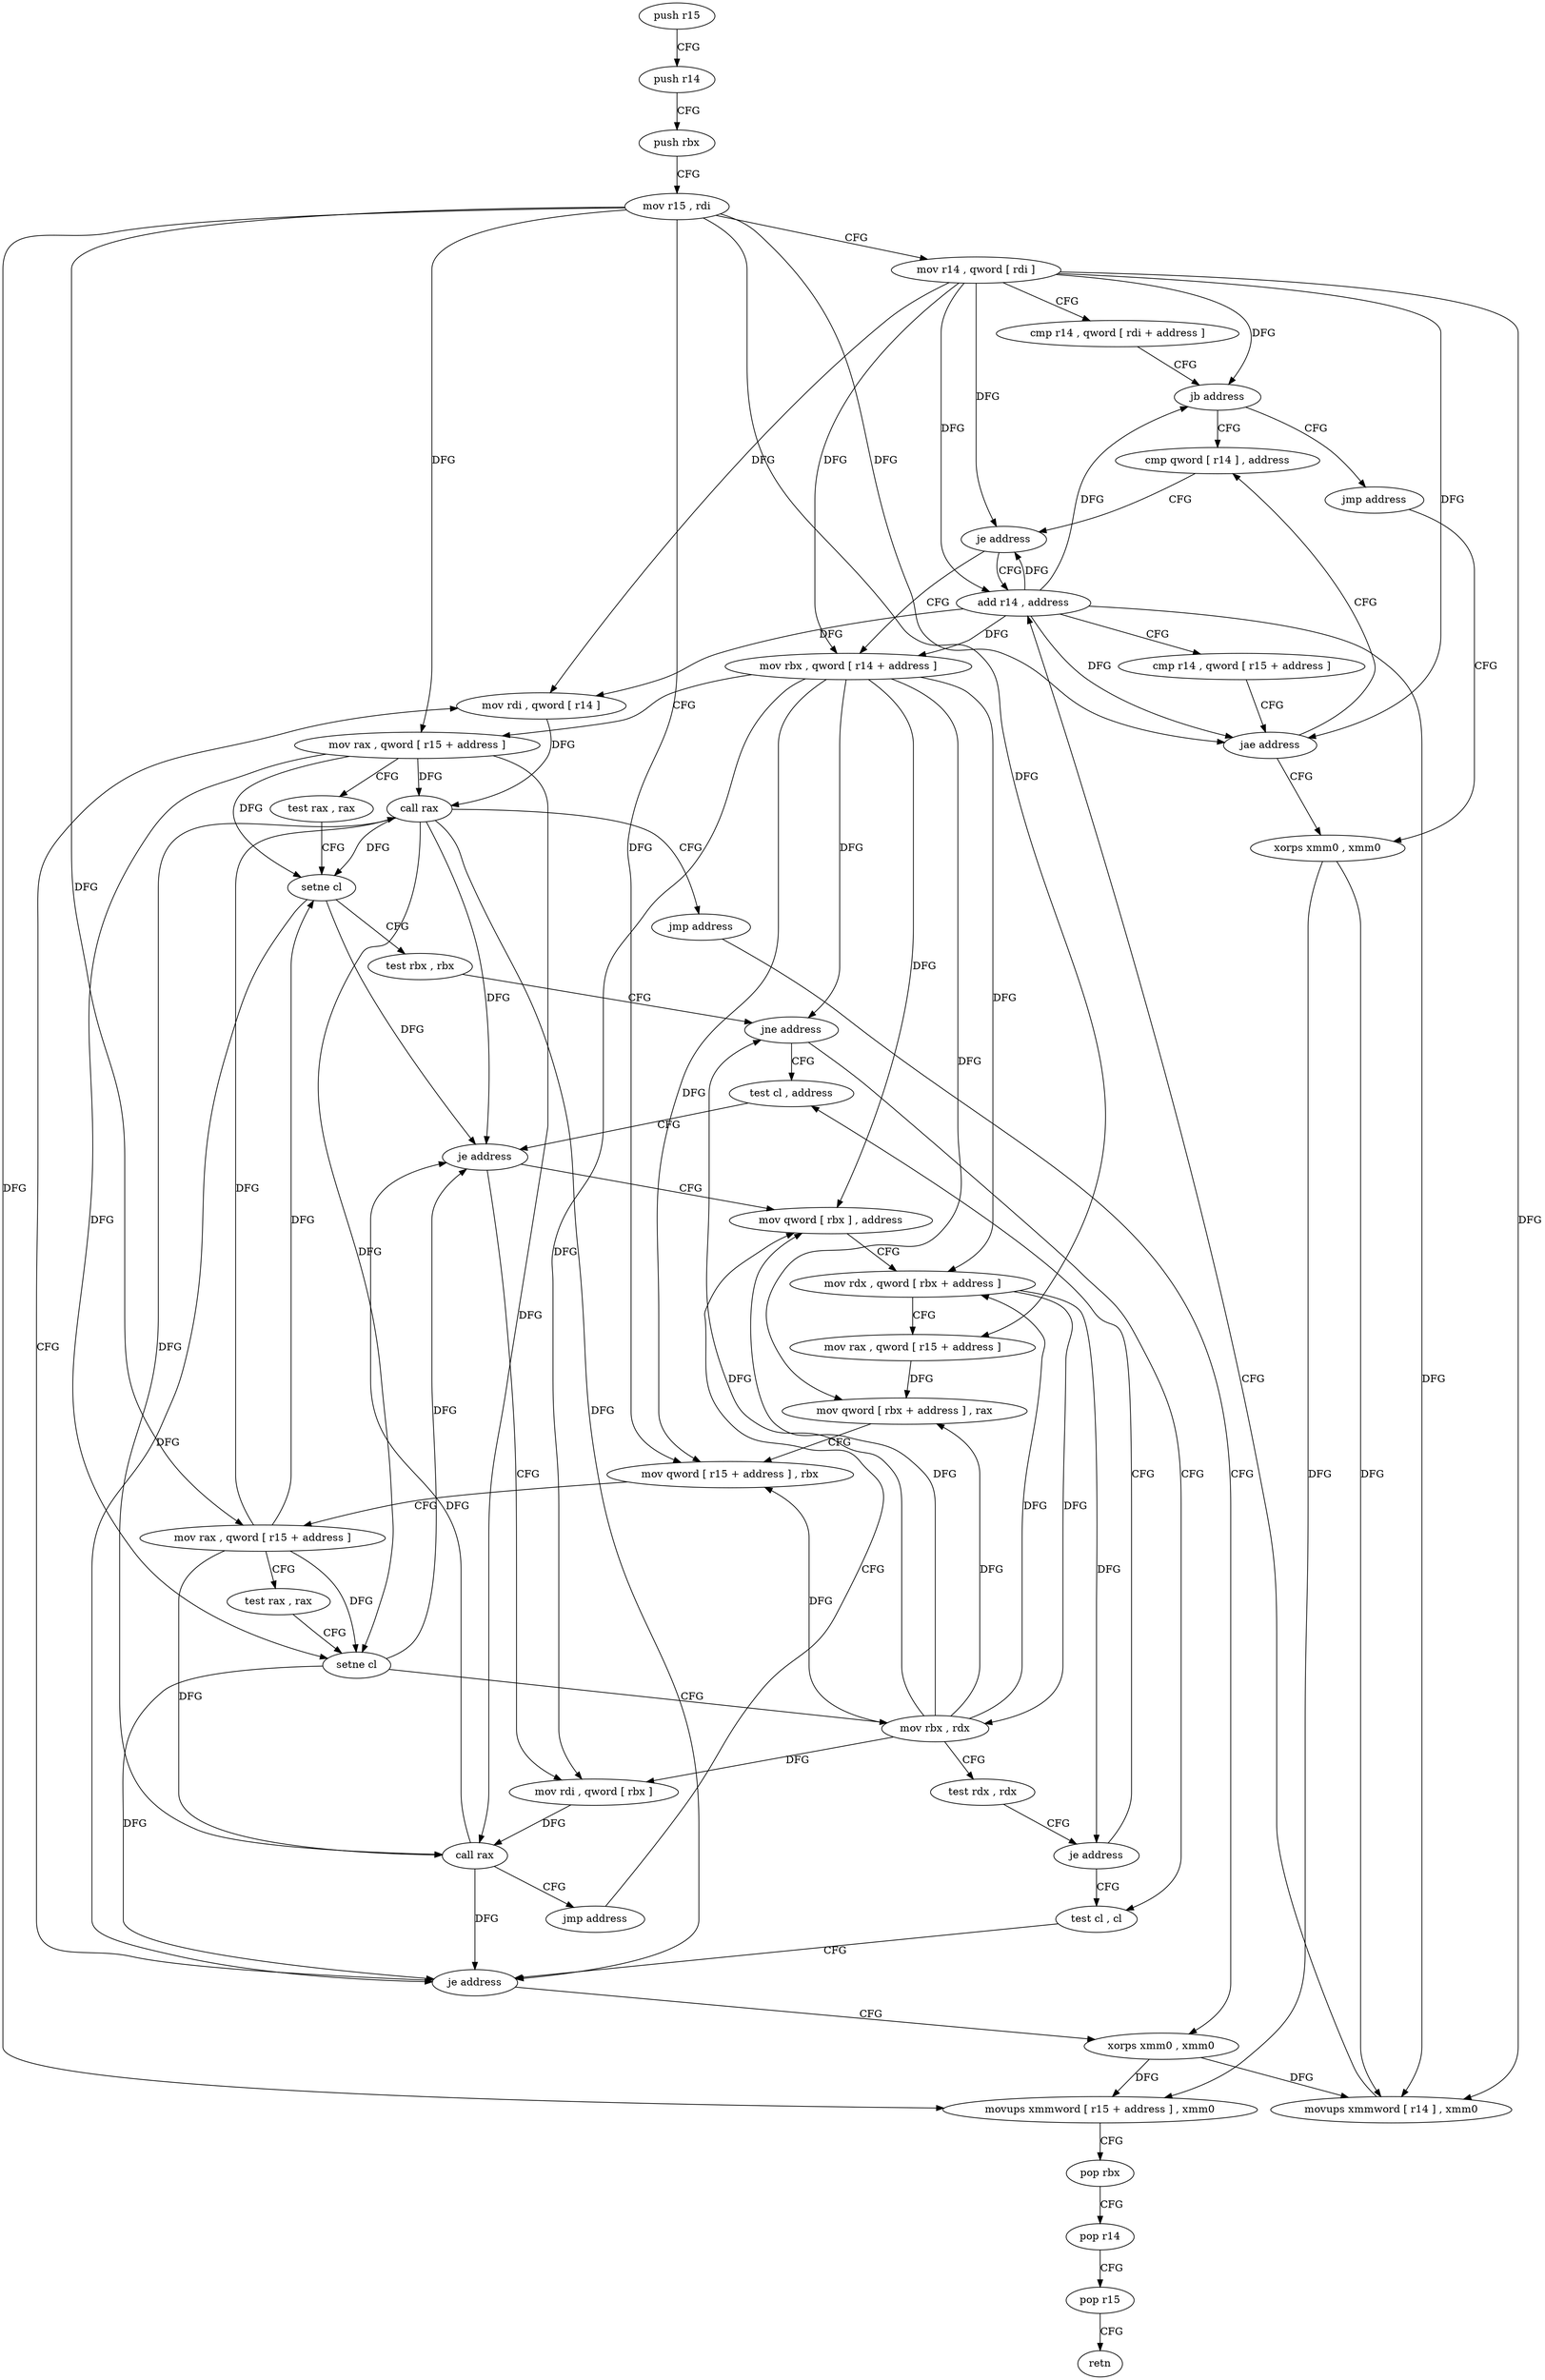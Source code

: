 digraph "func" {
"4221024" [label = "push r15" ]
"4221026" [label = "push r14" ]
"4221028" [label = "push rbx" ]
"4221029" [label = "mov r15 , rdi" ]
"4221032" [label = "mov r14 , qword [ rdi ]" ]
"4221035" [label = "cmp r14 , qword [ rdi + address ]" ]
"4221039" [label = "jb address" ]
"4221073" [label = "cmp qword [ r14 ] , address" ]
"4221041" [label = "jmp address" ]
"4221077" [label = "je address" ]
"4221063" [label = "add r14 , address" ]
"4221079" [label = "mov rbx , qword [ r14 + address ]" ]
"4221173" [label = "xorps xmm0 , xmm0" ]
"4221067" [label = "cmp r14 , qword [ r15 + address ]" ]
"4221071" [label = "jae address" ]
"4221083" [label = "mov rax , qword [ r15 + address ]" ]
"4221087" [label = "test rax , rax" ]
"4221090" [label = "setne cl" ]
"4221093" [label = "test rbx , rbx" ]
"4221096" [label = "jne address" ]
"4221161" [label = "test cl , address" ]
"4221098" [label = "test cl , cl" ]
"4221176" [label = "movups xmmword [ r15 + address ] , xmm0" ]
"4221181" [label = "pop rbx" ]
"4221182" [label = "pop r14" ]
"4221184" [label = "pop r15" ]
"4221186" [label = "retn" ]
"4221164" [label = "je address" ]
"4221120" [label = "mov qword [ rbx ] , address" ]
"4221166" [label = "mov rdi , qword [ rbx ]" ]
"4221100" [label = "je address" ]
"4221056" [label = "xorps xmm0 , xmm0" ]
"4221102" [label = "mov rdi , qword [ r14 ]" ]
"4221127" [label = "mov rdx , qword [ rbx + address ]" ]
"4221131" [label = "mov rax , qword [ r15 + address ]" ]
"4221135" [label = "mov qword [ rbx + address ] , rax" ]
"4221139" [label = "mov qword [ r15 + address ] , rbx" ]
"4221143" [label = "mov rax , qword [ r15 + address ]" ]
"4221147" [label = "test rax , rax" ]
"4221150" [label = "setne cl" ]
"4221153" [label = "mov rbx , rdx" ]
"4221156" [label = "test rdx , rdx" ]
"4221159" [label = "je address" ]
"4221169" [label = "call rax" ]
"4221171" [label = "jmp address" ]
"4221059" [label = "movups xmmword [ r14 ] , xmm0" ]
"4221105" [label = "call rax" ]
"4221107" [label = "jmp address" ]
"4221024" -> "4221026" [ label = "CFG" ]
"4221026" -> "4221028" [ label = "CFG" ]
"4221028" -> "4221029" [ label = "CFG" ]
"4221029" -> "4221032" [ label = "CFG" ]
"4221029" -> "4221071" [ label = "DFG" ]
"4221029" -> "4221083" [ label = "DFG" ]
"4221029" -> "4221176" [ label = "DFG" ]
"4221029" -> "4221131" [ label = "DFG" ]
"4221029" -> "4221139" [ label = "DFG" ]
"4221029" -> "4221143" [ label = "DFG" ]
"4221032" -> "4221035" [ label = "CFG" ]
"4221032" -> "4221039" [ label = "DFG" ]
"4221032" -> "4221077" [ label = "DFG" ]
"4221032" -> "4221063" [ label = "DFG" ]
"4221032" -> "4221071" [ label = "DFG" ]
"4221032" -> "4221079" [ label = "DFG" ]
"4221032" -> "4221059" [ label = "DFG" ]
"4221032" -> "4221102" [ label = "DFG" ]
"4221035" -> "4221039" [ label = "CFG" ]
"4221039" -> "4221073" [ label = "CFG" ]
"4221039" -> "4221041" [ label = "CFG" ]
"4221073" -> "4221077" [ label = "CFG" ]
"4221041" -> "4221173" [ label = "CFG" ]
"4221077" -> "4221063" [ label = "CFG" ]
"4221077" -> "4221079" [ label = "CFG" ]
"4221063" -> "4221067" [ label = "CFG" ]
"4221063" -> "4221077" [ label = "DFG" ]
"4221063" -> "4221039" [ label = "DFG" ]
"4221063" -> "4221071" [ label = "DFG" ]
"4221063" -> "4221079" [ label = "DFG" ]
"4221063" -> "4221059" [ label = "DFG" ]
"4221063" -> "4221102" [ label = "DFG" ]
"4221079" -> "4221083" [ label = "CFG" ]
"4221079" -> "4221096" [ label = "DFG" ]
"4221079" -> "4221120" [ label = "DFG" ]
"4221079" -> "4221127" [ label = "DFG" ]
"4221079" -> "4221135" [ label = "DFG" ]
"4221079" -> "4221139" [ label = "DFG" ]
"4221079" -> "4221166" [ label = "DFG" ]
"4221173" -> "4221176" [ label = "DFG" ]
"4221173" -> "4221059" [ label = "DFG" ]
"4221067" -> "4221071" [ label = "CFG" ]
"4221071" -> "4221173" [ label = "CFG" ]
"4221071" -> "4221073" [ label = "CFG" ]
"4221083" -> "4221087" [ label = "CFG" ]
"4221083" -> "4221090" [ label = "DFG" ]
"4221083" -> "4221150" [ label = "DFG" ]
"4221083" -> "4221169" [ label = "DFG" ]
"4221083" -> "4221105" [ label = "DFG" ]
"4221087" -> "4221090" [ label = "CFG" ]
"4221090" -> "4221093" [ label = "CFG" ]
"4221090" -> "4221164" [ label = "DFG" ]
"4221090" -> "4221100" [ label = "DFG" ]
"4221093" -> "4221096" [ label = "CFG" ]
"4221096" -> "4221161" [ label = "CFG" ]
"4221096" -> "4221098" [ label = "CFG" ]
"4221161" -> "4221164" [ label = "CFG" ]
"4221098" -> "4221100" [ label = "CFG" ]
"4221176" -> "4221181" [ label = "CFG" ]
"4221181" -> "4221182" [ label = "CFG" ]
"4221182" -> "4221184" [ label = "CFG" ]
"4221184" -> "4221186" [ label = "CFG" ]
"4221164" -> "4221120" [ label = "CFG" ]
"4221164" -> "4221166" [ label = "CFG" ]
"4221120" -> "4221127" [ label = "CFG" ]
"4221166" -> "4221169" [ label = "DFG" ]
"4221100" -> "4221056" [ label = "CFG" ]
"4221100" -> "4221102" [ label = "CFG" ]
"4221056" -> "4221059" [ label = "DFG" ]
"4221056" -> "4221176" [ label = "DFG" ]
"4221102" -> "4221105" [ label = "DFG" ]
"4221127" -> "4221131" [ label = "CFG" ]
"4221127" -> "4221153" [ label = "DFG" ]
"4221127" -> "4221159" [ label = "DFG" ]
"4221131" -> "4221135" [ label = "DFG" ]
"4221135" -> "4221139" [ label = "CFG" ]
"4221139" -> "4221143" [ label = "CFG" ]
"4221143" -> "4221147" [ label = "CFG" ]
"4221143" -> "4221090" [ label = "DFG" ]
"4221143" -> "4221150" [ label = "DFG" ]
"4221143" -> "4221169" [ label = "DFG" ]
"4221143" -> "4221105" [ label = "DFG" ]
"4221147" -> "4221150" [ label = "CFG" ]
"4221150" -> "4221153" [ label = "CFG" ]
"4221150" -> "4221164" [ label = "DFG" ]
"4221150" -> "4221100" [ label = "DFG" ]
"4221153" -> "4221156" [ label = "CFG" ]
"4221153" -> "4221096" [ label = "DFG" ]
"4221153" -> "4221120" [ label = "DFG" ]
"4221153" -> "4221127" [ label = "DFG" ]
"4221153" -> "4221139" [ label = "DFG" ]
"4221153" -> "4221135" [ label = "DFG" ]
"4221153" -> "4221166" [ label = "DFG" ]
"4221156" -> "4221159" [ label = "CFG" ]
"4221159" -> "4221098" [ label = "CFG" ]
"4221159" -> "4221161" [ label = "CFG" ]
"4221169" -> "4221171" [ label = "CFG" ]
"4221169" -> "4221164" [ label = "DFG" ]
"4221169" -> "4221100" [ label = "DFG" ]
"4221171" -> "4221120" [ label = "CFG" ]
"4221059" -> "4221063" [ label = "CFG" ]
"4221105" -> "4221107" [ label = "CFG" ]
"4221105" -> "4221090" [ label = "DFG" ]
"4221105" -> "4221164" [ label = "DFG" ]
"4221105" -> "4221100" [ label = "DFG" ]
"4221105" -> "4221150" [ label = "DFG" ]
"4221105" -> "4221169" [ label = "DFG" ]
"4221107" -> "4221056" [ label = "CFG" ]
}
